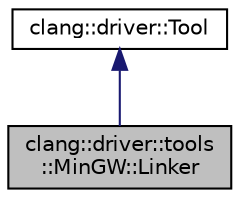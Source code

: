 digraph "clang::driver::tools::MinGW::Linker"
{
 // LATEX_PDF_SIZE
  bgcolor="transparent";
  edge [fontname="Helvetica",fontsize="10",labelfontname="Helvetica",labelfontsize="10"];
  node [fontname="Helvetica",fontsize="10",shape=record];
  Node1 [label="clang::driver::tools\l::MinGW::Linker",height=0.2,width=0.4,color="black", fillcolor="grey75", style="filled", fontcolor="black",tooltip=" "];
  Node2 -> Node1 [dir="back",color="midnightblue",fontsize="10",style="solid",fontname="Helvetica"];
  Node2 [label="clang::driver::Tool",height=0.2,width=0.4,color="black",URL="$classclang_1_1driver_1_1Tool.html",tooltip="Tool - Information on a specific compilation tool."];
}
